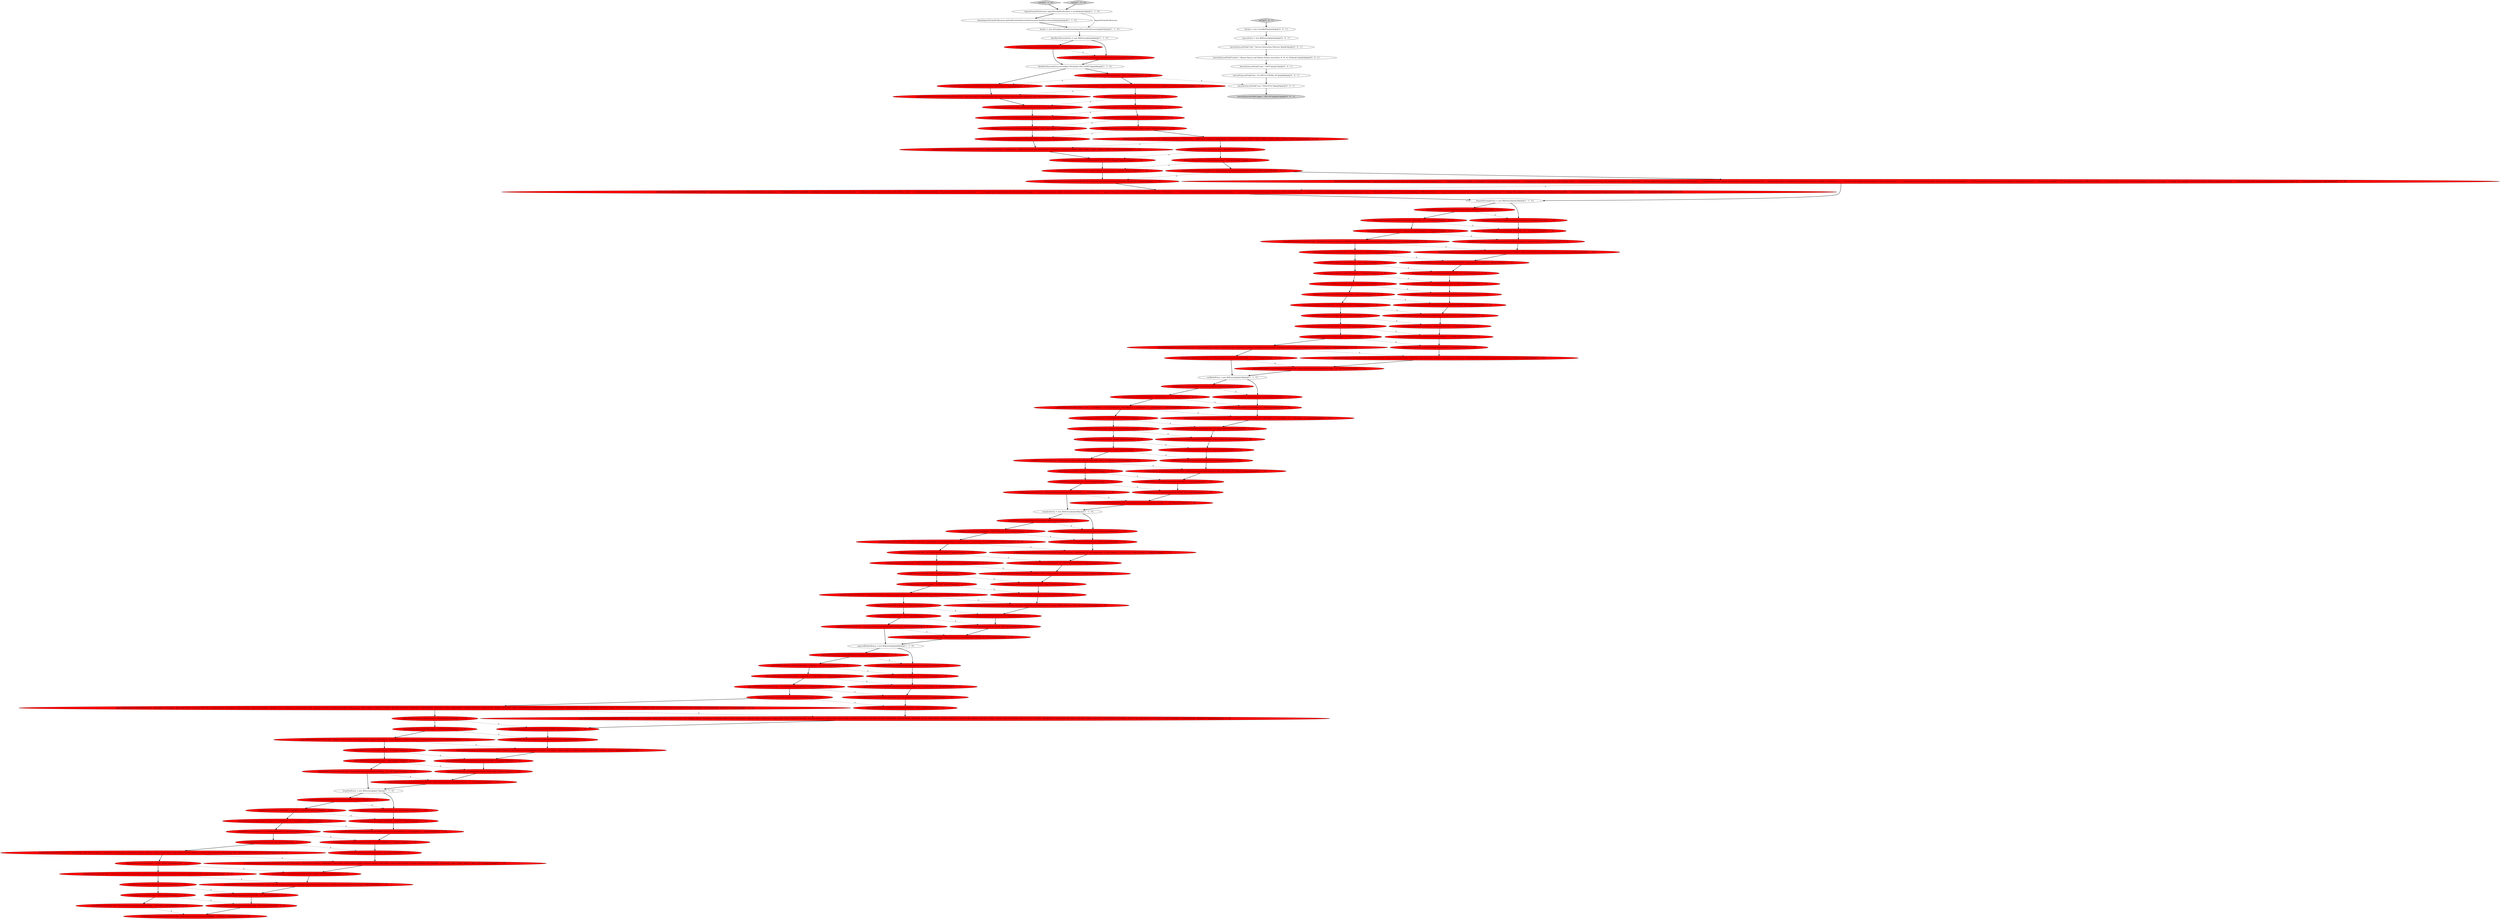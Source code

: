 digraph {
40 [style = filled, label = "xiongSunEntry.setField(\"month\",\"#apr#\")@@@54@@@['1', '0', '0']", fillcolor = red, shape = ellipse image = "AAA1AAABBB1BBB"];
159 [style = filled, label = "barrosEntry.setField(\"year\",\"2005\")@@@7@@@['0', '0', '1']", fillcolor = white, shape = ellipse image = "AAA0AAABBB3BBB"];
115 [style = filled, label = "sunWelchEntry.setField(StandardField.VOLUME,\"11\")@@@45@@@['0', '1', '0']", fillcolor = red, shape = ellipse image = "AAA1AAABBB2BBB"];
116 [style = filled, label = "famaeyMcGaughEntry.setField(StandardField.PAGES,\"10\")@@@33@@@['0', '1', '0']", fillcolor = red, shape = ellipse image = "AAA1AAABBB2BBB"];
25 [style = filled, label = "xiongSunEntry.setField(\"year\",\"2007\")@@@58@@@['1', '0', '0']", fillcolor = red, shape = ellipse image = "AAA1AAABBB1BBB"];
85 [style = filled, label = "xiongSunEntry.setField(StandardField.AUTHOR,\"Xiong, X. and Sun, J. and Barnes, W. and Salomonson, V. and Esposito, J. and Erives, H. and Guenther, B.\")@@@51@@@['0', '1', '0']", fillcolor = red, shape = ellipse image = "AAA1AAABBB2BBB"];
67 [style = filled, label = "ingersollPollardEntry.setField(\"month\",\"#oct#\")@@@67@@@['1', '0', '0']", fillcolor = red, shape = ellipse image = "AAA1AAABBB1BBB"];
12 [style = filled, label = "sunWelchEntry.setField(\"year\",\"2012\")@@@46@@@['1', '0', '0']", fillcolor = red, shape = ellipse image = "AAA1AAABBB1BBB"];
49 [style = filled, label = "famaeyMcGaughEntry.setField(\"bibtexkey\",\"2012LRR....15...10F\")@@@22@@@['1', '0', '0']", fillcolor = red, shape = ellipse image = "AAA1AAABBB1BBB"];
146 [style = filled, label = "sunWelchEntry.setField(StandardField.DOI,\"10.1038/nmat3160\")@@@40@@@['0', '1', '0']", fillcolor = red, shape = ellipse image = "AAA1AAABBB2BBB"];
135 [style = filled, label = "ingersollPollardEntry.setField(StandardField.MONTH,\"#oct#\")@@@67@@@['0', '1', '0']", fillcolor = red, shape = ellipse image = "AAA1AAABBB2BBB"];
14 [style = filled, label = "luceyPaulEntry = new BibEntry()@@@73@@@['1', '1', '0']", fillcolor = white, shape = ellipse image = "AAA0AAABBB1BBB"];
151 [style = filled, label = "xiongSunEntry.setField(StandardField.DOI,\"10.1109/TGRS.2006.890567\")@@@52@@@['0', '1', '0']", fillcolor = red, shape = ellipse image = "AAA1AAABBB2BBB"];
9 [style = filled, label = "diezSliceTheoremEntry.setField(\"url\",\"http://adsabs.harvard.edu/abs/2014arXiv1405.2249D\")@@@18@@@['1', '0', '0']", fillcolor = red, shape = ellipse image = "AAA1AAABBB1BBB"];
55 [style = filled, label = "luceyPaulEntry.setField(\"doi\",\"10.1029/1999JE001117\")@@@77@@@['1', '0', '0']", fillcolor = red, shape = ellipse image = "AAA1AAABBB1BBB"];
58 [style = filled, label = "ImportFormatPreferences importFormatPreferences = mock()@@@3@@@['1', '1', '0']", fillcolor = white, shape = ellipse image = "AAA0AAABBB1BBB"];
7 [style = filled, label = "sunWelchEntry.setType(BiblatexEntryTypes.ARTICLE)@@@37@@@['1', '0', '0']", fillcolor = red, shape = ellipse image = "AAA1AAABBB1BBB"];
17 [style = filled, label = "famaeyMcGaughEntry.setField(\"archiveprefix\",\"arXiv\")@@@29@@@['1', '0', '0']", fillcolor = red, shape = ellipse image = "AAA1AAABBB1BBB"];
46 [style = filled, label = "famaeyMcGaughEntry.setField(\"year\",\"2012\")@@@26@@@['1', '0', '0']", fillcolor = red, shape = ellipse image = "AAA1AAABBB1BBB"];
124 [style = filled, label = "famaeyMcGaughEntry.setField(StandardField.URL,\"http://adsabs.harvard.edu/abs/2012LRR....15...10F\")@@@35@@@['0', '1', '0']", fillcolor = red, shape = ellipse image = "AAA1AAABBB2BBB"];
50 [style = filled, label = "diezSliceTheoremEntry.setField(\"author\",\"Diez, T.\")@@@9@@@['1', '0', '0']", fillcolor = red, shape = ellipse image = "AAA1AAABBB1BBB"];
16 [style = filled, label = "xiongSunEntry.setField(\"pages\",\"879-889\")@@@55@@@['1', '0', '0']", fillcolor = red, shape = ellipse image = "AAA1AAABBB1BBB"];
162 [style = filled, label = "barrosEntry.setField(\"title\",\"Service Interaction Patterns\")@@@5@@@['0', '0', '1']", fillcolor = white, shape = ellipse image = "AAA0AAABBB3BBB"];
107 [style = filled, label = "diezSliceTheoremEntry.setField(StandardField.YEAR,\"2014\")@@@11@@@['0', '1', '0']", fillcolor = red, shape = ellipse image = "AAA1AAABBB2BBB"];
113 [style = filled, label = "famaeyMcGaughEntry.setField(StandardField.YEAR,\"2012\")@@@26@@@['0', '1', '0']", fillcolor = red, shape = ellipse image = "AAA1AAABBB2BBB"];
64 [style = filled, label = "ingersollPollardEntry.setField(\"journal\",\"\icarus\")@@@65@@@['1', '0', '0']", fillcolor = red, shape = ellipse image = "AAA1AAABBB1BBB"];
110 [style = filled, label = "diezSliceTheoremEntry.setField(new UnknownField(\"primaryclass\"),\"math-ph\")@@@17@@@['0', '1', '0']", fillcolor = red, shape = ellipse image = "AAA1AAABBB2BBB"];
74 [style = filled, label = "diezSliceTheoremEntry.setField(\"archiveprefix\",\"arXiv\")@@@12@@@['1', '0', '0']", fillcolor = red, shape = ellipse image = "AAA1AAABBB1BBB"];
5 [style = filled, label = "ingersollPollardEntry.setField(\"doi\",\"10.1016/0019-1035(82)90169-5\")@@@64@@@['1', '0', '0']", fillcolor = red, shape = ellipse image = "AAA1AAABBB1BBB"];
48 [style = filled, label = "ingersollPollardEntry.setField(\"author\",\"Ingersoll, A. P. and Pollard, D.\")@@@63@@@['1', '0', '0']", fillcolor = red, shape = ellipse image = "AAA1AAABBB1BBB"];
150 [style = filled, label = "luceyPaulEntry.setField(StandardField.VOLUME,\"105\")@@@82@@@['0', '1', '0']", fillcolor = red, shape = ellipse image = "AAA1AAABBB2BBB"];
106 [style = filled, label = "sunWelchEntry.setField(StandardField.URL,\"http://adsabs.harvard.edu/abs/2012NatMa..11...44S\")@@@47@@@['0', '1', '0']", fillcolor = red, shape = ellipse image = "AAA1AAABBB2BBB"];
20 [style = filled, label = "luceyPaulEntry.setField(\"journal\",\"\jgr\")@@@78@@@['1', '0', '0']", fillcolor = red, shape = ellipse image = "AAA1AAABBB1BBB"];
73 [style = filled, label = "luceyPaulEntry.setField(\"url\",\"http://adsabs.harvard.edu/abs/2000JGR...10520297L\")@@@84@@@['1', '0', '0']", fillcolor = red, shape = ellipse image = "AAA1AAABBB1BBB"];
121 [style = filled, label = "famaeyMcGaughEntry.setField(StandardField.VOLUME,\"15\")@@@27@@@['0', '1', '0']", fillcolor = red, shape = ellipse image = "AAA1AAABBB2BBB"];
155 [style = filled, label = "luceyPaulEntry.setField(StandardField.URL,\"http://adsabs.harvard.edu/abs/2000JGR...10520297L\")@@@84@@@['0', '1', '0']", fillcolor = red, shape = ellipse image = "AAA1AAABBB2BBB"];
18 [style = filled, label = "famaeyMcGaughEntry.setField(\"eprint\",\"1112.3960\")@@@32@@@['1', '0', '0']", fillcolor = red, shape = ellipse image = "AAA1AAABBB1BBB"];
90 [style = filled, label = "xiongSunEntry.setField(StandardField.JOURNAL,\"IEEE Transactions on Geoscience and Remote Sensing\")@@@53@@@['0', '1', '0']", fillcolor = red, shape = ellipse image = "AAA1AAABBB2BBB"];
1 [style = filled, label = "ingersollPollardEntry.setField(\"volume\",\"52\")@@@70@@@['1', '0', '0']", fillcolor = red, shape = ellipse image = "AAA1AAABBB1BBB"];
10 [style = filled, label = "xiongSunEntry.setField(\"author\",\"Xiong, X. and Sun, J. and Barnes, W. and Salomonson, V. and Esposito, J. and Erives, H. and Guenther, B.\")@@@51@@@['1', '0', '0']", fillcolor = red, shape = ellipse image = "AAA1AAABBB1BBB"];
145 [style = filled, label = "famaeyMcGaughEntry.setField(StandardField.KEYWORDS,\"astronomical observations, Newtonian limit, equations of motion, extragalactic astronomy, cosmology, theories of gravity, fundamental physics, astrophysics\")@@@34@@@['0', '1', '0']", fillcolor = red, shape = ellipse image = "AAA1AAABBB2BBB"];
71 [style = filled, label = "diezSliceTheoremEntry.setCiteKey(\"2014arXiv1405.2249D\")@@@8@@@['1', '1', '0']", fillcolor = white, shape = ellipse image = "AAA0AAABBB1BBB"];
112 [style = filled, label = "luceyPaulEntry.setField(StandardField.TITLE,\"Lunar iron and titanium abundance algorithms based on final processing of Clementine ultraviolet-visible images\")@@@81@@@['0', '1', '0']", fillcolor = red, shape = ellipse image = "AAA1AAABBB2BBB"];
51 [style = filled, label = "famaeyMcGaughEntry.setField(\"journal\",\"Living Reviews in Relativity\")@@@25@@@['1', '0', '0']", fillcolor = red, shape = ellipse image = "AAA1AAABBB1BBB"];
119 [style = filled, label = "famaeyMcGaughEntry.setField(StandardField.ARCHIVEPREFIX,\"arXiv\")@@@29@@@['0', '1', '0']", fillcolor = red, shape = ellipse image = "AAA1AAABBB2BBB"];
45 [style = filled, label = "when(importFormatPreferences.getFieldContentParserPreferences()).thenReturn(mock())@@@4@@@['1', '1', '0']", fillcolor = white, shape = ellipse image = "AAA0AAABBB1BBB"];
93 [style = filled, label = "diezSliceTheoremEntry.setField(StandardField.MONTH,\"#may#\")@@@16@@@['0', '1', '0']", fillcolor = red, shape = ellipse image = "AAA1AAABBB2BBB"];
108 [style = filled, label = "famaeyMcGaughEntry.setField(StandardField.AUTHOR,\"Famaey, B. and McGaugh, S. S.\")@@@23@@@['0', '1', '0']", fillcolor = red, shape = ellipse image = "AAA1AAABBB2BBB"];
82 [style = filled, label = "luceyPaulEntry.setField(\"keywords\",\"Planetology: Solid Surface Planets: Composition, Planetology: Solid Surface Planets: Remote sensing, Planetology: Solid Surface Planets: Surface materials and properties, Planetology: Solar System Objects: Moon (1221)\")@@@79@@@['1', '0', '0']", fillcolor = red, shape = ellipse image = "AAA1AAABBB1BBB"];
136 [style = filled, label = "setUp['0', '1', '0']", fillcolor = lightgray, shape = diamond image = "AAA0AAABBB2BBB"];
78 [style = filled, label = "ingersollPollardEntry.setField(\"title\",\"Motion in the interiors and atmospheres of Jupiter and Saturn - Scale analysis, anelastic equations, barotropic stability criterion\")@@@69@@@['1', '0', '0']", fillcolor = red, shape = ellipse image = "AAA1AAABBB1BBB"];
141 [style = filled, label = "famaeyMcGaughEntry.setField(StandardField.DOI,\"10.12942/lrr-2012-10\")@@@30@@@['0', '1', '0']", fillcolor = red, shape = ellipse image = "AAA1AAABBB2BBB"];
160 [style = filled, label = "fetcher = new CrossRef()@@@3@@@['0', '0', '1']", fillcolor = white, shape = ellipse image = "AAA0AAABBB3BBB"];
100 [style = filled, label = "ingersollPollardEntry.setField(StandardField.PAGES,\"62-80\")@@@68@@@['0', '1', '0']", fillcolor = red, shape = ellipse image = "AAA1AAABBB2BBB"];
69 [style = filled, label = "sunWelchEntry.setField(\"url\",\"http://adsabs.harvard.edu/abs/2012NatMa..11...44S\")@@@47@@@['1', '0', '0']", fillcolor = red, shape = ellipse image = "AAA1AAABBB1BBB"];
133 [style = filled, label = "xiongSunEntry.setField(StandardField.URL,\"http://adsabs.harvard.edu/abs/2007ITGRS..45..879X\")@@@59@@@['0', '1', '0']", fillcolor = red, shape = ellipse image = "AAA1AAABBB2BBB"];
13 [style = filled, label = "xiongSunEntry.setType(BiblatexEntryTypes.ARTICLE)@@@49@@@['1', '0', '0']", fillcolor = red, shape = ellipse image = "AAA1AAABBB1BBB"];
98 [style = filled, label = "luceyPaulEntry.setType(StandardEntryType.Article)@@@74@@@['0', '1', '0']", fillcolor = red, shape = ellipse image = "AAA1AAABBB2BBB"];
75 [style = filled, label = "famaeyMcGaughEntry.setField(\"author\",\"Famaey, B. and McGaugh, S. S.\")@@@23@@@['1', '0', '0']", fillcolor = red, shape = ellipse image = "AAA1AAABBB1BBB"];
96 [style = filled, label = "famaeyMcGaughEntry.setCiteKey(\"2012LRR....15...10F\")@@@22@@@['0', '1', '0']", fillcolor = red, shape = ellipse image = "AAA1AAABBB2BBB"];
84 [style = filled, label = "xiongSunEntry.setCiteKey(\"2007ITGRS..45..879X\")@@@50@@@['0', '1', '0']", fillcolor = red, shape = ellipse image = "AAA1AAABBB2BBB"];
27 [style = filled, label = "famaeyMcGaughEntry.setField(\"month\",\"#sep#\")@@@28@@@['1', '0', '0']", fillcolor = red, shape = ellipse image = "AAA1AAABBB1BBB"];
147 [style = filled, label = "luceyPaulEntry.setField(StandardField.KEYWORDS,\"Planetology: Solid Surface Planets: Composition, Planetology: Solid Surface Planets: Remote sensing, Planetology: Solid Surface Planets: Surface materials and properties, Planetology: Solar System Objects: Moon (1221)\")@@@79@@@['0', '1', '0']", fillcolor = red, shape = ellipse image = "AAA1AAABBB2BBB"];
42 [style = filled, label = "luceyPaulEntry.setField(\"volume\",\"105\")@@@82@@@['1', '0', '0']", fillcolor = red, shape = ellipse image = "AAA1AAABBB1BBB"];
21 [style = filled, label = "famaeyMcGaughEntry.setType(BiblatexEntryTypes.ARTICLE)@@@21@@@['1', '0', '0']", fillcolor = red, shape = ellipse image = "AAA1AAABBB1BBB"];
127 [style = filled, label = "xiongSunEntry.setField(StandardField.VOLUME,\"45\")@@@57@@@['0', '1', '0']", fillcolor = red, shape = ellipse image = "AAA1AAABBB2BBB"];
65 [style = filled, label = "xiongSunEntry.setField(\"bibtexkey\",\"2007ITGRS..45..879X\")@@@50@@@['1', '0', '0']", fillcolor = red, shape = ellipse image = "AAA1AAABBB1BBB"];
154 [style = filled, label = "ingersollPollardEntry.setField(StandardField.YEAR,\"1982\")@@@71@@@['0', '1', '0']", fillcolor = red, shape = ellipse image = "AAA1AAABBB2BBB"];
83 [style = filled, label = "ingersollPollardEntry.setField(StandardField.URL,\"http://adsabs.harvard.edu/abs/1982Icar...52...62I\")@@@72@@@['0', '1', '0']", fillcolor = red, shape = ellipse image = "AAA1AAABBB2BBB"];
47 [style = filled, label = "xiongSunEntry.setField(\"doi\",\"10.1109/TGRS.2006.890567\")@@@52@@@['1', '0', '0']", fillcolor = red, shape = ellipse image = "AAA1AAABBB1BBB"];
11 [style = filled, label = "famaeyMcGaughEntry.setField(\"pages\",\"10\")@@@33@@@['1', '0', '0']", fillcolor = red, shape = ellipse image = "AAA1AAABBB1BBB"];
140 [style = filled, label = "xiongSunEntry.setField(StandardField.YEAR,\"2007\")@@@58@@@['0', '1', '0']", fillcolor = red, shape = ellipse image = "AAA1AAABBB2BBB"];
36 [style = filled, label = "ingersollPollardEntry.setType(BiblatexEntryTypes.ARTICLE)@@@61@@@['1', '0', '0']", fillcolor = red, shape = ellipse image = "AAA1AAABBB1BBB"];
53 [style = filled, label = "xiongSunEntry = new BibEntry()@@@48@@@['1', '1', '0']", fillcolor = white, shape = ellipse image = "AAA0AAABBB1BBB"];
57 [style = filled, label = "sunWelchEntry.setField(\"month\",\"#jan#\")@@@42@@@['1', '0', '0']", fillcolor = red, shape = ellipse image = "AAA1AAABBB1BBB"];
95 [style = filled, label = "diezSliceTheoremEntry.setField(StandardField.EPRINT,\"1405.2249\")@@@13@@@['0', '1', '0']", fillcolor = red, shape = ellipse image = "AAA1AAABBB2BBB"];
91 [style = filled, label = "famaeyMcGaughEntry.setField(new UnknownField(\"eid\"),\"10\")@@@31@@@['0', '1', '0']", fillcolor = red, shape = ellipse image = "AAA1AAABBB2BBB"];
111 [style = filled, label = "xiongSunEntry.setType(StandardEntryType.Article)@@@49@@@['0', '1', '0']", fillcolor = red, shape = ellipse image = "AAA1AAABBB2BBB"];
144 [style = filled, label = "famaeyMcGaughEntry.setField(StandardField.JOURNAL,\"Living Reviews in Relativity\")@@@25@@@['0', '1', '0']", fillcolor = red, shape = ellipse image = "AAA1AAABBB2BBB"];
120 [style = filled, label = "ingersollPollardEntry.setField(StandardField.KEYWORDS,\"Atmospheric Circulation, Barotropic Flow, Convective Flow, Flow Stability, Jupiter Atmosphere, Rotating Fluids, Saturn Atmosphere, Adiabatic Flow, Anelasticity, Compressible Fluids, Planetary Rotation, Rotating Cylinders, Scaling Laws, Wind Profiles, PLANETS, JUPITER, SATURN, MOTION, INTERIORS, ATMOSPHERE, ANALYSIS, SCALE, BAROTROPY, CHARACTERISTICS, STRUCTURE, WINDS, VISCOSITY, DATA, CONVECTION, ROTATION, EDDY EFFECTS, ENERGY, ADIABATICITY, DIAGRAMS, REVIEW, LATITUDE, ZONES, VELOCITY, MATHEMATICAL MODELS, HEAT FLOW, EQUATIONS OF MOTION, FLUIDS, DYNAMICS, TEMPERATURE, GRADIENTS\")@@@66@@@['0', '1', '0']", fillcolor = red, shape = ellipse image = "AAA1AAABBB2BBB"];
0 [style = filled, label = "sunWelchEntry.setField(\"author\",\"Sun, Y. and Welch, G. C. and Leong, W. L. and Takacs, C. J. and Bazan, G. C. and Heeger, A. J.\")@@@39@@@['1', '0', '0']", fillcolor = red, shape = ellipse image = "AAA1AAABBB1BBB"];
66 [style = filled, label = "famaeyMcGaughEntry = new BibEntry()@@@20@@@['1', '1', '0']", fillcolor = white, shape = ellipse image = "AAA0AAABBB1BBB"];
68 [style = filled, label = "sunWelchEntry.setField(\"title\",\"Solution-processed small-molecule solar cells with 6.7\% efficiency\")@@@44@@@['1', '0', '0']", fillcolor = red, shape = ellipse image = "AAA1AAABBB1BBB"];
33 [style = filled, label = "setUp['1', '0', '0']", fillcolor = lightgray, shape = diamond image = "AAA0AAABBB1BBB"];
87 [style = filled, label = "diezSliceTheoremEntry.setField(StandardField.KEYWORDS,\"Mathematical Physics, Mathematics - Differential Geometry, Mathematics - Symplectic Geometry, 58B99, 58Z05, 58B25, 22E65, 58D19, 53D20, 53D42\")@@@15@@@['0', '1', '0']", fillcolor = red, shape = ellipse image = "AAA1AAABBB2BBB"];
114 [style = filled, label = "ingersollPollardEntry.setField(StandardField.TITLE,\"Motion in the interiors and atmospheres of Jupiter and Saturn - Scale analysis, anelastic equations, barotropic stability criterion\")@@@69@@@['0', '1', '0']", fillcolor = red, shape = ellipse image = "AAA1AAABBB2BBB"];
158 [style = filled, label = "barrosEntry.setField(\"doi\",\"10.1007/11538394_20\")@@@8@@@['0', '0', '1']", fillcolor = white, shape = ellipse image = "AAA0AAABBB3BBB"];
22 [style = filled, label = "ingersollPollardEntry.setField(\"url\",\"http://adsabs.harvard.edu/abs/1982Icar...52...62I\")@@@72@@@['1', '0', '0']", fillcolor = red, shape = ellipse image = "AAA1AAABBB1BBB"];
15 [style = filled, label = "diezSliceTheoremEntry = new BibEntry()@@@6@@@['1', '1', '0']", fillcolor = white, shape = ellipse image = "AAA0AAABBB1BBB"];
38 [style = filled, label = "famaeyMcGaughEntry.setField(\"doi\",\"10.12942/lrr-2012-10\")@@@30@@@['1', '0', '0']", fillcolor = red, shape = ellipse image = "AAA1AAABBB1BBB"];
3 [style = filled, label = "sunWelchEntry.setField(\"pages\",\"44-48\")@@@43@@@['1', '0', '0']", fillcolor = red, shape = ellipse image = "AAA1AAABBB1BBB"];
101 [style = filled, label = "diezSliceTheoremEntry.setField(StandardField.AUTHOR,\"Diez, T.\")@@@9@@@['0', '1', '0']", fillcolor = red, shape = ellipse image = "AAA1AAABBB2BBB"];
156 [style = filled, label = "barrosEntry.setField(\"author\",\"Alistair Barros and Marlon Dumas and Arthur H. M. ter Hofstede\")@@@6@@@['0', '0', '1']", fillcolor = white, shape = ellipse image = "AAA0AAABBB3BBB"];
26 [style = filled, label = "ingersollPollardEntry.setField(\"keywords\",\"Atmospheric Circulation, Barotropic Flow, Convective Flow, Flow Stability, Jupiter Atmosphere, Rotating Fluids, Saturn Atmosphere, Adiabatic Flow, Anelasticity, Compressible Fluids, Planetary Rotation, Rotating Cylinders, Scaling Laws, Wind Profiles, PLANETS, JUPITER, SATURN, MOTION, INTERIORS, ATMOSPHERE, ANALYSIS, SCALE, BAROTROPY, CHARACTERISTICS, STRUCTURE, WINDS, VISCOSITY, DATA, CONVECTION, ROTATION, EDDY EFFECTS, ENERGY, ADIABATICITY, DIAGRAMS, REVIEW, LATITUDE, ZONES, VELOCITY, MATHEMATICAL MODELS, HEAT FLOW, EQUATIONS OF MOTION, FLUIDS, DYNAMICS, TEMPERATURE, GRADIENTS\")@@@66@@@['1', '0', '0']", fillcolor = red, shape = ellipse image = "AAA1AAABBB1BBB"];
99 [style = filled, label = "sunWelchEntry.setField(StandardField.PAGES,\"44-48\")@@@43@@@['0', '1', '0']", fillcolor = red, shape = ellipse image = "AAA1AAABBB2BBB"];
163 [style = filled, label = "barrosEntry = new BibEntry()@@@4@@@['0', '0', '1']", fillcolor = white, shape = ellipse image = "AAA0AAABBB3BBB"];
2 [style = filled, label = "ingersollPollardEntry.setField(\"year\",\"1982\")@@@71@@@['1', '0', '0']", fillcolor = red, shape = ellipse image = "AAA1AAABBB1BBB"];
122 [style = filled, label = "luceyPaulEntry.setField(StandardField.AUTHOR,\"Lucey, P. G. and Blewett, D. T. and Jolliff, B. L.\")@@@76@@@['0', '1', '0']", fillcolor = red, shape = ellipse image = "AAA1AAABBB2BBB"];
61 [style = filled, label = "luceyPaulEntry.setField(\"year\",\"2000\")@@@83@@@['1', '0', '0']", fillcolor = red, shape = ellipse image = "AAA1AAABBB1BBB"];
138 [style = filled, label = "luceyPaulEntry.setCiteKey(\"2000JGR...10520297L\")@@@75@@@['0', '1', '0']", fillcolor = red, shape = ellipse image = "AAA1AAABBB2BBB"];
23 [style = filled, label = "ingersollPollardEntry = new BibEntry()@@@60@@@['1', '1', '0']", fillcolor = white, shape = ellipse image = "AAA0AAABBB1BBB"];
86 [style = filled, label = "diezSliceTheoremEntry.setType(StandardEntryType.Article)@@@7@@@['0', '1', '0']", fillcolor = red, shape = ellipse image = "AAA1AAABBB2BBB"];
39 [style = filled, label = "luceyPaulEntry.setType(BiblatexEntryTypes.ARTICLE)@@@74@@@['1', '0', '0']", fillcolor = red, shape = ellipse image = "AAA1AAABBB1BBB"];
31 [style = filled, label = "sunWelchEntry.setField(\"bibtexkey\",\"2012NatMa..11...44S\")@@@38@@@['1', '0', '0']", fillcolor = red, shape = ellipse image = "AAA1AAABBB1BBB"];
32 [style = filled, label = "famaeyMcGaughEntry.setField(\"title\",\"Modified Newtonian Dynamics (MOND): Observational Phenomenology and Relativistic Extensions\")@@@24@@@['1', '0', '0']", fillcolor = red, shape = ellipse image = "AAA1AAABBB1BBB"];
104 [style = filled, label = "sunWelchEntry.setField(StandardField.MONTH,\"#jan#\")@@@42@@@['0', '1', '0']", fillcolor = red, shape = ellipse image = "AAA1AAABBB2BBB"];
102 [style = filled, label = "sunWelchEntry.setField(StandardField.JOURNAL,\"Nature Materials\")@@@41@@@['0', '1', '0']", fillcolor = red, shape = ellipse image = "AAA1AAABBB2BBB"];
139 [style = filled, label = "sunWelchEntry.setField(StandardField.TITLE,\"Solution-processed small-molecule solar cells with 6.7\% efficiency\")@@@44@@@['0', '1', '0']", fillcolor = red, shape = ellipse image = "AAA1AAABBB2BBB"];
143 [style = filled, label = "famaeyMcGaughEntry.setField(StandardField.TITLE,\"Modified Newtonian Dynamics (MOND): Observational Phenomenology and Relativistic Extensions\")@@@24@@@['0', '1', '0']", fillcolor = red, shape = ellipse image = "AAA1AAABBB2BBB"];
54 [style = filled, label = "diezSliceTheoremEntry.setField(\"month\",\"#may#\")@@@16@@@['1', '0', '0']", fillcolor = red, shape = ellipse image = "AAA1AAABBB1BBB"];
60 [style = filled, label = "famaeyMcGaughEntry.setField(\"eid\",\"10\")@@@31@@@['1', '0', '0']", fillcolor = red, shape = ellipse image = "AAA1AAABBB1BBB"];
161 [style = filled, label = "barrosEntry.setField(\"pages\",\"302-318\")@@@10@@@['0', '0', '1']", fillcolor = lightgray, shape = ellipse image = "AAA0AAABBB3BBB"];
137 [style = filled, label = "famaeyMcGaughEntry.setType(StandardEntryType.Article)@@@21@@@['0', '1', '0']", fillcolor = red, shape = ellipse image = "AAA1AAABBB2BBB"];
142 [style = filled, label = "ingersollPollardEntry.setField(StandardField.AUTHOR,\"Ingersoll, A. P. and Pollard, D.\")@@@63@@@['0', '1', '0']", fillcolor = red, shape = ellipse image = "AAA1AAABBB2BBB"];
52 [style = filled, label = "xiongSunEntry.setField(\"title\",\"Multiyear On-Orbit Calibration and Performance of Terra MODIS Reflective Solar Bands\")@@@56@@@['1', '0', '0']", fillcolor = red, shape = ellipse image = "AAA1AAABBB1BBB"];
62 [style = filled, label = "diezSliceTheoremEntry.setField(\"year\",\"2014\")@@@11@@@['1', '0', '0']", fillcolor = red, shape = ellipse image = "AAA1AAABBB1BBB"];
44 [style = filled, label = "ingersollPollardEntry.setField(\"bibtexkey\",\"1982Icar...52...62I\")@@@62@@@['1', '0', '0']", fillcolor = red, shape = ellipse image = "AAA1AAABBB1BBB"];
153 [style = filled, label = "ingersollPollardEntry.setType(StandardEntryType.Article)@@@61@@@['0', '1', '0']", fillcolor = red, shape = ellipse image = "AAA1AAABBB2BBB"];
126 [style = filled, label = "luceyPaulEntry.setField(StandardField.JOURNAL,\"\jgr\")@@@78@@@['0', '1', '0']", fillcolor = red, shape = ellipse image = "AAA1AAABBB2BBB"];
77 [style = filled, label = "famaeyMcGaughEntry.setField(\"keywords\",\"astronomical observations, Newtonian limit, equations of motion, extragalactic astronomy, cosmology, theories of gravity, fundamental physics, astrophysics\")@@@34@@@['1', '0', '0']", fillcolor = red, shape = ellipse image = "AAA1AAABBB1BBB"];
19 [style = filled, label = "diezSliceTheoremEntry.setField(\"title\",\"Slice theorem for Fr$\backslash$'echet group actions and covariant symplectic field theory\")@@@10@@@['1', '0', '0']", fillcolor = red, shape = ellipse image = "AAA1AAABBB1BBB"];
130 [style = filled, label = "diezSliceTheoremEntry.setField(StandardField.ARCHIVEPREFIX,\"arXiv\")@@@12@@@['0', '1', '0']", fillcolor = red, shape = ellipse image = "AAA1AAABBB2BBB"];
70 [style = filled, label = "xiongSunEntry.setField(\"volume\",\"45\")@@@57@@@['1', '0', '0']", fillcolor = red, shape = ellipse image = "AAA1AAABBB1BBB"];
89 [style = filled, label = "sunWelchEntry.setField(StandardField.AUTHOR,\"Sun, Y. and Welch, G. C. and Leong, W. L. and Takacs, C. J. and Bazan, G. C. and Heeger, A. J.\")@@@39@@@['0', '1', '0']", fillcolor = red, shape = ellipse image = "AAA1AAABBB2BBB"];
76 [style = filled, label = "diezSliceTheoremEntry.setField(\"eprint\",\"1405.2249\")@@@13@@@['1', '0', '0']", fillcolor = red, shape = ellipse image = "AAA1AAABBB1BBB"];
149 [style = filled, label = "sunWelchEntry.setCiteKey(\"2012NatMa..11...44S\")@@@38@@@['0', '1', '0']", fillcolor = red, shape = ellipse image = "AAA1AAABBB2BBB"];
59 [style = filled, label = "diezSliceTheoremEntry.setField(\"abstract\",\"A general slice theorem for the action of a Fr$\backslash$'echet Lie group on a \" + \"Fr$\backslash$'echet manifolds is established. The Nash-Moser theorem provides the \" + \"fundamental tool to generalize the result of Palais to this \" + \"infinite-dimensional setting. The presented slice theorem is illustrated \" + \"by its application to gauge theories: the action of the gauge \" + \"transformation group admits smooth slices at every point and thus the \" + \"gauge orbit space is stratified by Fr$\backslash$'echet manifolds. Furthermore, a \" + \"covariant and symplectic formulation of classical field theory is \" + \"proposed and extensively discussed. At the root of this novel framework \" + \"is the incorporation of field degrees of freedom F and spacetime M into \" + \"the product manifold F * M. The induced bigrading of differential forms \" + \"is used in order to carry over the usual symplectic theory to this new \" + \"setting. The examples of the Klein-Gordon field and general Yang-Mills \" + \"theory illustrate that the presented approach conveniently handles the \" + \"occurring symmetries.\")@@@19@@@['1', '0', '0']", fillcolor = red, shape = ellipse image = "AAA1AAABBB1BBB"];
79 [style = filled, label = "fetcher = new AstrophysicsDataSystem(importFormatPreferences)@@@5@@@['1', '1', '0']", fillcolor = white, shape = ellipse image = "AAA0AAABBB1BBB"];
56 [style = filled, label = "sunWelchEntry.setField(\"journal\",\"Nature Materials\")@@@41@@@['1', '0', '0']", fillcolor = red, shape = ellipse image = "AAA1AAABBB1BBB"];
157 [style = filled, label = "setUp['0', '0', '1']", fillcolor = lightgray, shape = diamond image = "AAA0AAABBB3BBB"];
117 [style = filled, label = "xiongSunEntry.setField(StandardField.TITLE,\"Multiyear On-Orbit Calibration and Performance of Terra MODIS Reflective Solar Bands\")@@@56@@@['0', '1', '0']", fillcolor = red, shape = ellipse image = "AAA1AAABBB2BBB"];
30 [style = filled, label = "diezSliceTheoremEntry.setField(\"keywords\",\"Mathematical Physics, Mathematics - Differential Geometry, Mathematics - Symplectic Geometry, 58B99, 58Z05, 58B25, 22E65, 58D19, 53D20, 53D42\")@@@15@@@['1', '0', '0']", fillcolor = red, shape = ellipse image = "AAA1AAABBB1BBB"];
129 [style = filled, label = "sunWelchEntry.setField(StandardField.YEAR,\"2012\")@@@46@@@['0', '1', '0']", fillcolor = red, shape = ellipse image = "AAA1AAABBB2BBB"];
132 [style = filled, label = "diezSliceTheoremEntry.setField(StandardField.ABSTRACT,\"A general slice theorem for the action of a Fr$\backslash$'echet Lie group on a \" + \"Fr$\backslash$'echet manifolds is established. The Nash-Moser theorem provides the \" + \"fundamental tool to generalize the result of Palais to this \" + \"infinite-dimensional setting. The presented slice theorem is illustrated \" + \"by its application to gauge theories: the action of the gauge \" + \"transformation group admits smooth slices at every point and thus the \" + \"gauge orbit space is stratified by Fr$\backslash$'echet manifolds. Furthermore, a \" + \"covariant and symplectic formulation of classical field theory is \" + \"proposed and extensively discussed. At the root of this novel framework \" + \"is the incorporation of field degrees of freedom F and spacetime M into \" + \"the product manifold F * M. The induced bigrading of differential forms \" + \"is used in order to carry over the usual symplectic theory to this new \" + \"setting. The examples of the Klein-Gordon field and general Yang-Mills \" + \"theory illustrate that the presented approach conveniently handles the \" + \"occurring symmetries.\")@@@19@@@['0', '1', '0']", fillcolor = red, shape = ellipse image = "AAA1AAABBB2BBB"];
97 [style = filled, label = "sunWelchEntry.setType(StandardEntryType.Article)@@@37@@@['0', '1', '0']", fillcolor = red, shape = ellipse image = "AAA1AAABBB2BBB"];
81 [style = filled, label = "xiongSunEntry.setField(\"journal\",\"IEEE Transactions on Geoscience and Remote Sensing\")@@@53@@@['1', '0', '0']", fillcolor = red, shape = ellipse image = "AAA1AAABBB1BBB"];
131 [style = filled, label = "luceyPaulEntry.setField(StandardField.YEAR,\"2000\")@@@83@@@['0', '1', '0']", fillcolor = red, shape = ellipse image = "AAA1AAABBB2BBB"];
148 [style = filled, label = "xiongSunEntry.setField(StandardField.MONTH,\"#apr#\")@@@54@@@['0', '1', '0']", fillcolor = red, shape = ellipse image = "AAA1AAABBB2BBB"];
24 [style = filled, label = "luceyPaulEntry.setField(\"pages\",\"20297-20306\")@@@80@@@['1', '0', '0']", fillcolor = red, shape = ellipse image = "AAA1AAABBB1BBB"];
34 [style = filled, label = "diezSliceTheoremEntry.setField(\"journal\",\"ArXiv e-prints\")@@@14@@@['1', '0', '0']", fillcolor = red, shape = ellipse image = "AAA1AAABBB1BBB"];
28 [style = filled, label = "xiongSunEntry.setField(\"url\",\"http://adsabs.harvard.edu/abs/2007ITGRS..45..879X\")@@@59@@@['1', '0', '0']", fillcolor = red, shape = ellipse image = "AAA1AAABBB1BBB"];
63 [style = filled, label = "sunWelchEntry = new BibEntry()@@@36@@@['1', '1', '0']", fillcolor = white, shape = ellipse image = "AAA0AAABBB1BBB"];
41 [style = filled, label = "luceyPaulEntry.setField(\"title\",\"Lunar iron and titanium abundance algorithms based on final processing of Clementine ultraviolet-visible images\")@@@81@@@['1', '0', '0']", fillcolor = red, shape = ellipse image = "AAA1AAABBB1BBB"];
92 [style = filled, label = "diezSliceTheoremEntry.setField(StandardField.TITLE,\"Slice theorem for Fr$\backslash$'echet group actions and covariant symplectic field theory\")@@@10@@@['0', '1', '0']", fillcolor = red, shape = ellipse image = "AAA1AAABBB2BBB"];
29 [style = filled, label = "diezSliceTheoremEntry.setField(\"primaryclass\",\"math-ph\")@@@17@@@['1', '0', '0']", fillcolor = red, shape = ellipse image = "AAA1AAABBB1BBB"];
8 [style = filled, label = "sunWelchEntry.setField(\"volume\",\"11\")@@@45@@@['1', '0', '0']", fillcolor = red, shape = ellipse image = "AAA1AAABBB1BBB"];
125 [style = filled, label = "xiongSunEntry.setField(StandardField.PAGES,\"879-889\")@@@55@@@['0', '1', '0']", fillcolor = red, shape = ellipse image = "AAA1AAABBB2BBB"];
35 [style = filled, label = "diezSliceTheoremEntry.setType(BibtexEntryTypes.ARTICLE)@@@7@@@['1', '0', '0']", fillcolor = red, shape = ellipse image = "AAA1AAABBB1BBB"];
103 [style = filled, label = "diezSliceTheoremEntry.setField(StandardField.JOURNAL,\"ArXiv e-prints\")@@@14@@@['0', '1', '0']", fillcolor = red, shape = ellipse image = "AAA1AAABBB2BBB"];
118 [style = filled, label = "ingersollPollardEntry.setField(StandardField.VOLUME,\"52\")@@@70@@@['0', '1', '0']", fillcolor = red, shape = ellipse image = "AAA1AAABBB2BBB"];
4 [style = filled, label = "famaeyMcGaughEntry.setField(\"volume\",\"15\")@@@27@@@['1', '0', '0']", fillcolor = red, shape = ellipse image = "AAA1AAABBB1BBB"];
164 [style = filled, label = "barrosEntry.setField(\"issn\",\"0302-9743\")@@@9@@@['0', '0', '1']", fillcolor = white, shape = ellipse image = "AAA0AAABBB3BBB"];
6 [style = filled, label = "famaeyMcGaughEntry.setField(\"url\",\"http://adsabs.harvard.edu/abs/2012LRR....15...10F\")@@@35@@@['1', '0', '0']", fillcolor = red, shape = ellipse image = "AAA1AAABBB1BBB"];
123 [style = filled, label = "diezSliceTheoremEntry.setField(StandardField.URL,\"http://adsabs.harvard.edu/abs/2014arXiv1405.2249D\")@@@18@@@['0', '1', '0']", fillcolor = red, shape = ellipse image = "AAA1AAABBB2BBB"];
94 [style = filled, label = "famaeyMcGaughEntry.setField(StandardField.EPRINT,\"1112.3960\")@@@32@@@['0', '1', '0']", fillcolor = red, shape = ellipse image = "AAA1AAABBB2BBB"];
105 [style = filled, label = "famaeyMcGaughEntry.setField(StandardField.MONTH,\"#sep#\")@@@28@@@['0', '1', '0']", fillcolor = red, shape = ellipse image = "AAA1AAABBB2BBB"];
88 [style = filled, label = "luceyPaulEntry.setField(StandardField.PAGES,\"20297-20306\")@@@80@@@['0', '1', '0']", fillcolor = red, shape = ellipse image = "AAA1AAABBB2BBB"];
109 [style = filled, label = "ingersollPollardEntry.setField(StandardField.DOI,\"10.1016/0019-1035(82)90169-5\")@@@64@@@['0', '1', '0']", fillcolor = red, shape = ellipse image = "AAA1AAABBB2BBB"];
43 [style = filled, label = "luceyPaulEntry.setField(\"bibtexkey\",\"2000JGR...10520297L\")@@@75@@@['1', '0', '0']", fillcolor = red, shape = ellipse image = "AAA1AAABBB1BBB"];
134 [style = filled, label = "ingersollPollardEntry.setCiteKey(\"1982Icar...52...62I\")@@@62@@@['0', '1', '0']", fillcolor = red, shape = ellipse image = "AAA1AAABBB2BBB"];
80 [style = filled, label = "sunWelchEntry.setField(\"doi\",\"10.1038/nmat3160\")@@@40@@@['1', '0', '0']", fillcolor = red, shape = ellipse image = "AAA1AAABBB1BBB"];
72 [style = filled, label = "luceyPaulEntry.setField(\"author\",\"Lucey, P. G. and Blewett, D. T. and Jolliff, B. L.\")@@@76@@@['1', '0', '0']", fillcolor = red, shape = ellipse image = "AAA1AAABBB1BBB"];
152 [style = filled, label = "luceyPaulEntry.setField(StandardField.DOI,\"10.1029/1999JE001117\")@@@77@@@['0', '1', '0']", fillcolor = red, shape = ellipse image = "AAA1AAABBB2BBB"];
128 [style = filled, label = "ingersollPollardEntry.setField(StandardField.JOURNAL,\"\icarus\")@@@65@@@['0', '1', '0']", fillcolor = red, shape = ellipse image = "AAA1AAABBB2BBB"];
37 [style = filled, label = "ingersollPollardEntry.setField(\"pages\",\"62-80\")@@@68@@@['1', '0', '0']", fillcolor = red, shape = ellipse image = "AAA1AAABBB1BBB"];
31->149 [style = dashed, label="0"];
94->116 [style = bold, label=""];
3->68 [style = bold, label=""];
25->140 [style = dashed, label="0"];
16->52 [style = bold, label=""];
122->152 [style = bold, label=""];
76->95 [style = dashed, label="0"];
104->99 [style = bold, label=""];
85->151 [style = bold, label=""];
135->100 [style = bold, label=""];
50->101 [style = dashed, label="0"];
129->106 [style = bold, label=""];
124->63 [style = bold, label=""];
7->31 [style = bold, label=""];
148->125 [style = bold, label=""];
128->120 [style = bold, label=""];
0->89 [style = dashed, label="0"];
37->100 [style = dashed, label="0"];
149->89 [style = bold, label=""];
78->114 [style = dashed, label="0"];
2->154 [style = dashed, label="0"];
22->83 [style = dashed, label="0"];
59->66 [style = bold, label=""];
79->15 [style = bold, label=""];
9->123 [style = dashed, label="0"];
47->151 [style = dashed, label="0"];
17->38 [style = bold, label=""];
78->1 [style = bold, label=""];
113->121 [style = bold, label=""];
54->29 [style = bold, label=""];
71->101 [style = bold, label=""];
132->66 [style = bold, label=""];
51->144 [style = dashed, label="0"];
40->16 [style = bold, label=""];
162->156 [style = bold, label=""];
69->106 [style = dashed, label="0"];
89->146 [style = bold, label=""];
116->145 [style = bold, label=""];
15->86 [style = bold, label=""];
133->23 [style = bold, label=""];
27->17 [style = bold, label=""];
12->129 [style = dashed, label="0"];
17->119 [style = dashed, label="0"];
55->152 [style = dashed, label="0"];
11->116 [style = dashed, label="0"];
23->36 [style = bold, label=""];
158->164 [style = bold, label=""];
56->102 [style = dashed, label="0"];
70->127 [style = dashed, label="0"];
147->88 [style = bold, label=""];
46->113 [style = dashed, label="0"];
35->86 [style = dashed, label="0"];
154->83 [style = bold, label=""];
114->118 [style = bold, label=""];
156->159 [style = bold, label=""];
68->139 [style = dashed, label="0"];
26->67 [style = bold, label=""];
76->34 [style = bold, label=""];
4->121 [style = dashed, label="0"];
65->84 [style = dashed, label="0"];
25->28 [style = bold, label=""];
44->134 [style = dashed, label="0"];
1->118 [style = dashed, label="0"];
6->124 [style = dashed, label="0"];
52->117 [style = dashed, label="0"];
50->19 [style = bold, label=""];
10->85 [style = dashed, label="0"];
36->44 [style = bold, label=""];
139->115 [style = bold, label=""];
18->11 [style = bold, label=""];
121->105 [style = bold, label=""];
29->110 [style = dashed, label="0"];
56->57 [style = bold, label=""];
41->112 [style = dashed, label="0"];
82->24 [style = bold, label=""];
53->111 [style = bold, label=""];
23->153 [style = bold, label=""];
134->142 [style = bold, label=""];
15->35 [style = bold, label=""];
86->71 [style = bold, label=""];
72->122 [style = dashed, label="0"];
13->111 [style = dashed, label="0"];
157->160 [style = bold, label=""];
75->108 [style = dashed, label="0"];
164->161 [style = bold, label=""];
39->98 [style = dashed, label="0"];
20->126 [style = dashed, label="0"];
131->155 [style = bold, label=""];
35->71 [style = bold, label=""];
46->4 [style = bold, label=""];
49->96 [style = dashed, label="0"];
90->148 [style = bold, label=""];
0->80 [style = bold, label=""];
127->140 [style = bold, label=""];
150->131 [style = bold, label=""];
54->93 [style = dashed, label="0"];
95->103 [style = bold, label=""];
8->115 [style = dashed, label="0"];
80->56 [style = bold, label=""];
19->62 [style = bold, label=""];
63->7 [style = bold, label=""];
48->5 [style = bold, label=""];
143->144 [style = bold, label=""];
22->14 [style = bold, label=""];
14->39 [style = bold, label=""];
32->51 [style = bold, label=""];
47->81 [style = bold, label=""];
33->58 [style = bold, label=""];
77->6 [style = bold, label=""];
152->126 [style = bold, label=""];
42->61 [style = bold, label=""];
109->128 [style = bold, label=""];
62->107 [style = dashed, label="0"];
101->92 [style = bold, label=""];
145->124 [style = bold, label=""];
30->87 [style = dashed, label="0"];
59->132 [style = dashed, label="0"];
32->143 [style = dashed, label="0"];
130->95 [style = bold, label=""];
3->99 [style = dashed, label="0"];
5->109 [style = dashed, label="0"];
80->146 [style = dashed, label="0"];
72->55 [style = bold, label=""];
24->88 [style = dashed, label="0"];
67->135 [style = dashed, label="0"];
97->149 [style = bold, label=""];
31->0 [style = bold, label=""];
159->158 [style = bold, label=""];
34->103 [style = dashed, label="0"];
146->102 [style = bold, label=""];
88->112 [style = bold, label=""];
106->53 [style = bold, label=""];
107->130 [style = bold, label=""];
103->87 [style = bold, label=""];
43->138 [style = dashed, label="0"];
50->164 [style = dashed, label="0"];
43->72 [style = bold, label=""];
108->143 [style = bold, label=""];
24->41 [style = bold, label=""];
111->84 [style = bold, label=""];
117->127 [style = bold, label=""];
52->70 [style = bold, label=""];
144->113 [style = bold, label=""];
12->69 [style = bold, label=""];
153->134 [style = bold, label=""];
163->162 [style = bold, label=""];
38->141 [style = dashed, label="0"];
60->18 [style = bold, label=""];
160->163 [style = bold, label=""];
36->153 [style = dashed, label="0"];
105->119 [style = bold, label=""];
84->85 [style = bold, label=""];
28->23 [style = bold, label=""];
92->107 [style = bold, label=""];
9->59 [style = bold, label=""];
119->141 [style = bold, label=""];
66->21 [style = bold, label=""];
30->54 [style = bold, label=""];
69->53 [style = bold, label=""];
82->147 [style = dashed, label="0"];
49->75 [style = bold, label=""];
7->97 [style = dashed, label="0"];
137->96 [style = bold, label=""];
21->49 [style = bold, label=""];
1->2 [style = bold, label=""];
6->63 [style = bold, label=""];
63->97 [style = bold, label=""];
18->94 [style = dashed, label="0"];
45->79 [style = bold, label=""];
87->93 [style = bold, label=""];
28->133 [style = dashed, label="0"];
8->12 [style = bold, label=""];
53->13 [style = bold, label=""];
11->77 [style = bold, label=""];
123->132 [style = bold, label=""];
42->150 [style = dashed, label="0"];
61->131 [style = dashed, label="0"];
65->10 [style = bold, label=""];
13->65 [style = bold, label=""];
48->142 [style = dashed, label="0"];
115->129 [style = bold, label=""];
140->133 [style = bold, label=""];
93->110 [style = bold, label=""];
57->104 [style = dashed, label="0"];
55->20 [style = bold, label=""];
142->109 [style = bold, label=""];
120->135 [style = bold, label=""];
58->79 [style = solid, label="importFormatPreferences"];
81->90 [style = dashed, label="0"];
141->91 [style = bold, label=""];
99->139 [style = bold, label=""];
29->9 [style = bold, label=""];
19->92 [style = dashed, label="0"];
39->43 [style = bold, label=""];
16->125 [style = dashed, label="0"];
37->78 [style = bold, label=""];
38->60 [style = bold, label=""];
26->120 [style = dashed, label="0"];
34->30 [style = bold, label=""];
51->46 [style = bold, label=""];
66->137 [style = bold, label=""];
74->130 [style = dashed, label="0"];
112->150 [style = bold, label=""];
64->26 [style = bold, label=""];
151->90 [style = bold, label=""];
73->155 [style = dashed, label="0"];
75->32 [style = bold, label=""];
110->123 [style = bold, label=""];
71->50 [style = bold, label=""];
83->14 [style = bold, label=""];
44->48 [style = bold, label=""];
14->98 [style = bold, label=""];
100->114 [style = bold, label=""];
20->82 [style = bold, label=""];
138->122 [style = bold, label=""];
4->27 [style = bold, label=""];
40->148 [style = dashed, label="0"];
58->45 [style = bold, label=""];
64->128 [style = dashed, label="0"];
10->47 [style = bold, label=""];
61->73 [style = bold, label=""];
62->74 [style = bold, label=""];
81->40 [style = bold, label=""];
96->108 [style = bold, label=""];
126->147 [style = bold, label=""];
67->37 [style = bold, label=""];
98->138 [style = bold, label=""];
102->104 [style = bold, label=""];
77->145 [style = dashed, label="0"];
57->3 [style = bold, label=""];
136->58 [style = bold, label=""];
70->25 [style = bold, label=""];
2->22 [style = bold, label=""];
68->8 [style = bold, label=""];
27->105 [style = dashed, label="0"];
118->154 [style = bold, label=""];
60->91 [style = dashed, label="0"];
21->137 [style = dashed, label="0"];
91->94 [style = bold, label=""];
5->64 [style = bold, label=""];
125->117 [style = bold, label=""];
74->76 [style = bold, label=""];
41->42 [style = bold, label=""];
}
